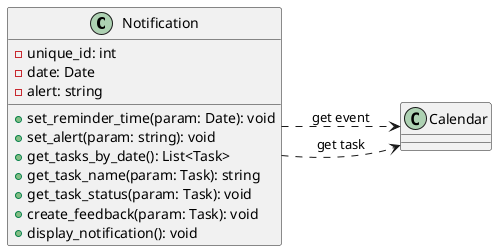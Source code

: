 @startuml

left to right direction

class Notification {
  -unique_id: int  
  -date: Date
  -alert: string
  
  +set_reminder_time(param: Date): void
  +set_alert(param: string): void
  +get_tasks_by_date(): List<Task>
  +get_task_name(param: Task): string
  +get_task_status(param: Task): void
  +create_feedback(param: Task): void
  +display_notification(): void
}

Notification ..> Calendar : "get event"
Notification ..> Calendar : "get task"

@enduml
